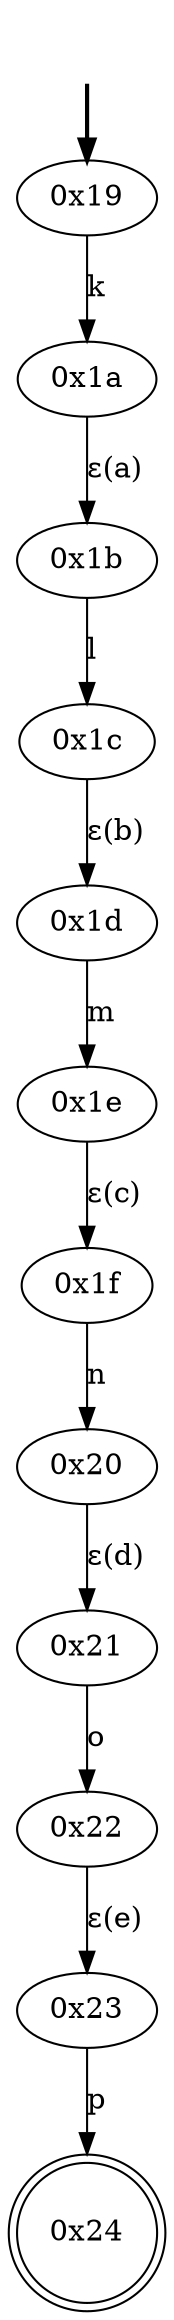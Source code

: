 digraph {
	fake [style=invisible]
	"0x19" [root=true]
	"0x1a"
	"0x1b"
	"0x1c"
	"0x1d"
	"0x1e"
	"0x1f"
	"0x20"
	"0x21"
	"0x22"
	"0x23"
	"0x24" [shape=doublecircle]
	fake -> "0x19" [style=bold]
	"0x19" -> "0x1a" [label=k]
	"0x1b" -> "0x1c" [label=l]
	"0x1a" -> "0x1b" [label="ε(a)"]
	"0x1d" -> "0x1e" [label=m]
	"0x1c" -> "0x1d" [label="ε(b)"]
	"0x1f" -> "0x20" [label=n]
	"0x1e" -> "0x1f" [label="ε(c)"]
	"0x21" -> "0x22" [label=o]
	"0x20" -> "0x21" [label="ε(d)"]
	"0x23" -> "0x24" [label=p]
	"0x22" -> "0x23" [label="ε(e)"]
}
